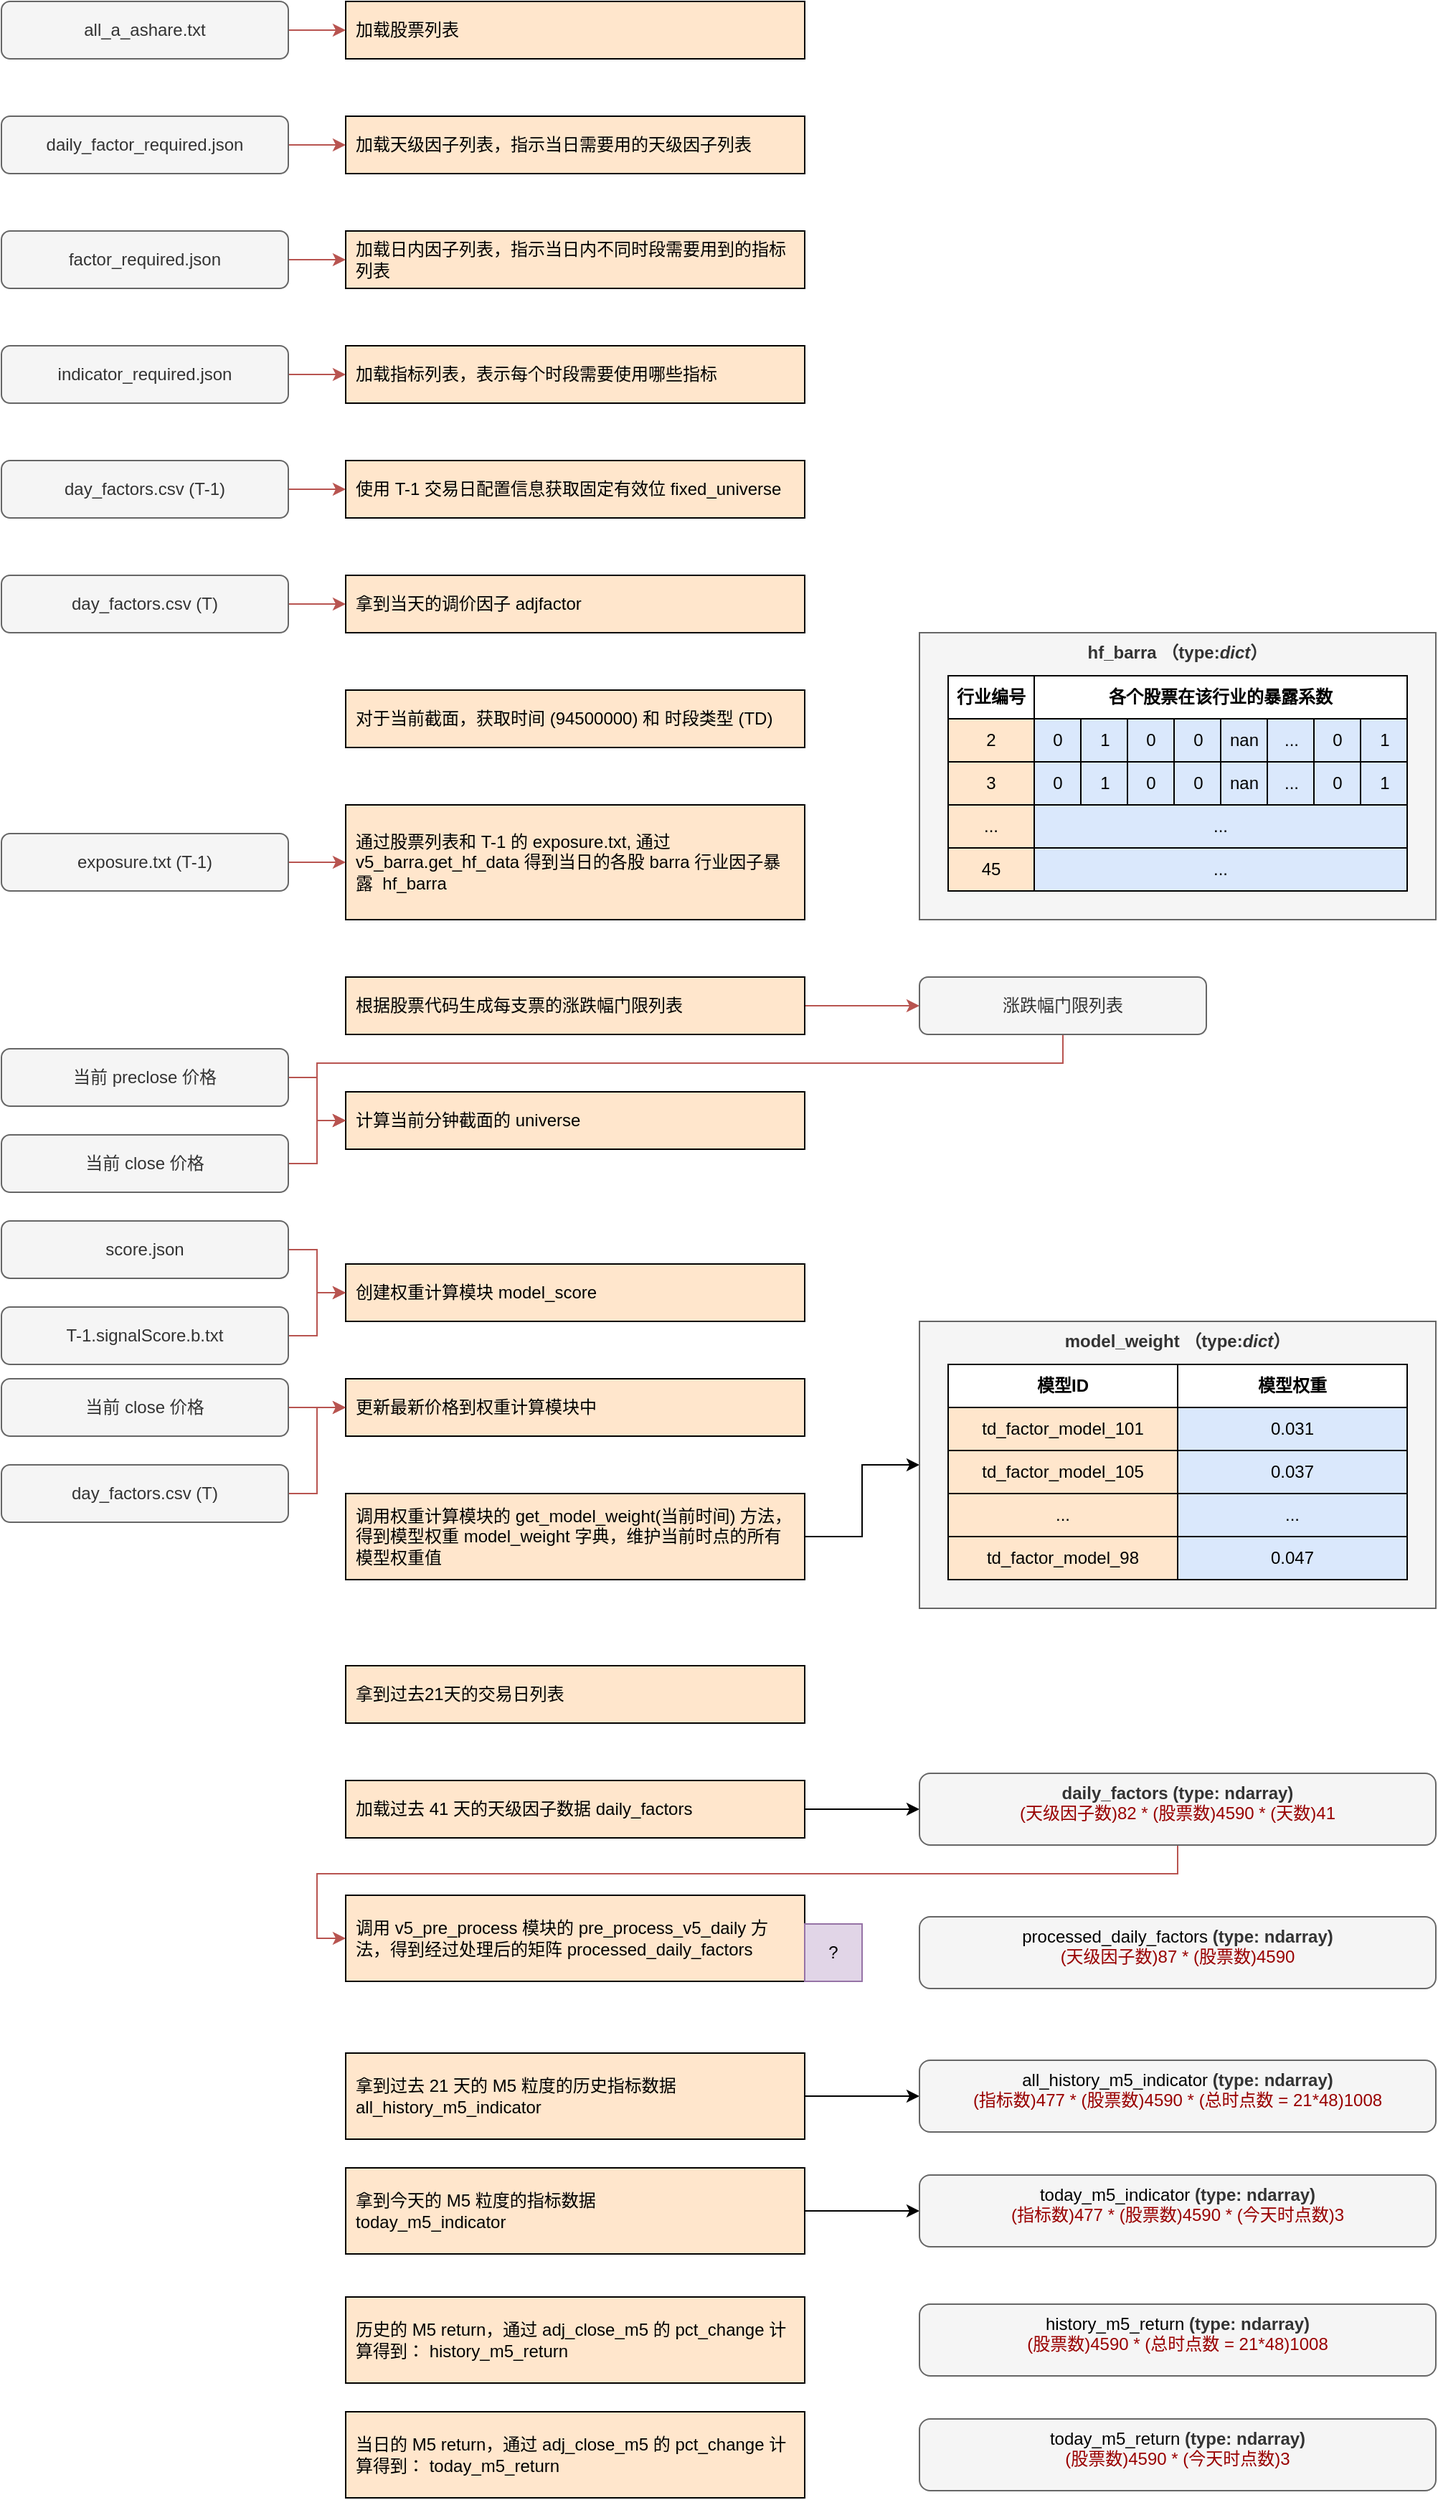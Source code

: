 <mxfile version="27.1.5">
  <diagram name="第 1 页" id="XfOoIQ8wgLelwQRDHksd">
    <mxGraphModel dx="1139" dy="667" grid="1" gridSize="10" guides="1" tooltips="1" connect="1" arrows="1" fold="1" page="1" pageScale="1" pageWidth="827" pageHeight="1169" math="0" shadow="0">
      <root>
        <mxCell id="0" />
        <mxCell id="1" parent="0" />
        <mxCell id="kYoe_I8JH5Og6u9T2peL-4" value="加载股票列表" style="rounded=0;whiteSpace=wrap;html=1;align=left;spacingLeft=5;spacingRight=5;spacingTop=2;spacingBottom=2;fillColor=#ffe6cc;strokeColor=#000000;" vertex="1" parent="1">
          <mxGeometry x="280" y="40" width="320" height="40" as="geometry" />
        </mxCell>
        <mxCell id="kYoe_I8JH5Og6u9T2peL-76" style="edgeStyle=orthogonalEdgeStyle;rounded=0;orthogonalLoop=1;jettySize=auto;html=1;exitX=1;exitY=0.5;exitDx=0;exitDy=0;fillColor=#f8cecc;strokeColor=#b85450;" edge="1" parent="1" source="kYoe_I8JH5Og6u9T2peL-5" target="kYoe_I8JH5Og6u9T2peL-4">
          <mxGeometry relative="1" as="geometry" />
        </mxCell>
        <mxCell id="kYoe_I8JH5Og6u9T2peL-5" value="all_a_ashare.txt" style="rounded=1;whiteSpace=wrap;html=1;fillColor=#f5f5f5;strokeColor=#666666;fontColor=#333333;" vertex="1" parent="1">
          <mxGeometry x="40" y="40" width="200" height="40" as="geometry" />
        </mxCell>
        <mxCell id="kYoe_I8JH5Og6u9T2peL-6" value="加载天级因子列表，指示当日需要用的天级因子列表" style="rounded=0;whiteSpace=wrap;html=1;align=left;spacingLeft=5;spacingRight=5;spacingTop=2;spacingBottom=2;fillColor=#ffe6cc;strokeColor=#000000;" vertex="1" parent="1">
          <mxGeometry x="280" y="120" width="320" height="40" as="geometry" />
        </mxCell>
        <mxCell id="kYoe_I8JH5Og6u9T2peL-75" style="edgeStyle=orthogonalEdgeStyle;rounded=0;orthogonalLoop=1;jettySize=auto;html=1;exitX=1;exitY=0.5;exitDx=0;exitDy=0;fillColor=#f8cecc;strokeColor=#b85450;" edge="1" parent="1" source="kYoe_I8JH5Og6u9T2peL-7" target="kYoe_I8JH5Og6u9T2peL-6">
          <mxGeometry relative="1" as="geometry" />
        </mxCell>
        <mxCell id="kYoe_I8JH5Og6u9T2peL-7" value="daily_factor_required.json" style="rounded=1;whiteSpace=wrap;html=1;fillColor=#f5f5f5;strokeColor=#666666;fontColor=#333333;" vertex="1" parent="1">
          <mxGeometry x="40" y="120" width="200" height="40" as="geometry" />
        </mxCell>
        <mxCell id="kYoe_I8JH5Og6u9T2peL-8" value="加载日内因子列表，指示当日内不同时段需要用到的指标列表" style="rounded=0;whiteSpace=wrap;html=1;align=left;spacingLeft=5;spacingRight=5;spacingTop=2;spacingBottom=2;fillColor=#ffe6cc;strokeColor=#000000;" vertex="1" parent="1">
          <mxGeometry x="280" y="200" width="320" height="40" as="geometry" />
        </mxCell>
        <mxCell id="kYoe_I8JH5Og6u9T2peL-74" style="edgeStyle=orthogonalEdgeStyle;rounded=0;orthogonalLoop=1;jettySize=auto;html=1;exitX=1;exitY=0.5;exitDx=0;exitDy=0;fillColor=#f8cecc;strokeColor=#b85450;" edge="1" parent="1" source="kYoe_I8JH5Og6u9T2peL-9" target="kYoe_I8JH5Og6u9T2peL-8">
          <mxGeometry relative="1" as="geometry" />
        </mxCell>
        <mxCell id="kYoe_I8JH5Og6u9T2peL-9" value="factor_required.json" style="rounded=1;whiteSpace=wrap;html=1;fillColor=#f5f5f5;strokeColor=#666666;fontColor=#333333;" vertex="1" parent="1">
          <mxGeometry x="40" y="200" width="200" height="40" as="geometry" />
        </mxCell>
        <mxCell id="kYoe_I8JH5Og6u9T2peL-10" value="加载指标列表，表示每个时段需要使用哪些指标" style="rounded=0;whiteSpace=wrap;html=1;align=left;spacingLeft=5;spacingRight=5;spacingTop=2;spacingBottom=2;fillColor=#ffe6cc;strokeColor=#000000;" vertex="1" parent="1">
          <mxGeometry x="280" y="280" width="320" height="40" as="geometry" />
        </mxCell>
        <mxCell id="kYoe_I8JH5Og6u9T2peL-73" style="edgeStyle=orthogonalEdgeStyle;rounded=0;orthogonalLoop=1;jettySize=auto;html=1;exitX=1;exitY=0.5;exitDx=0;exitDy=0;fillColor=#f8cecc;strokeColor=#b85450;" edge="1" parent="1" source="kYoe_I8JH5Og6u9T2peL-11" target="kYoe_I8JH5Og6u9T2peL-10">
          <mxGeometry relative="1" as="geometry" />
        </mxCell>
        <mxCell id="kYoe_I8JH5Og6u9T2peL-11" value="indicator_required.json" style="rounded=1;whiteSpace=wrap;html=1;fillColor=#f5f5f5;strokeColor=#666666;fontColor=#333333;" vertex="1" parent="1">
          <mxGeometry x="40" y="280" width="200" height="40" as="geometry" />
        </mxCell>
        <mxCell id="kYoe_I8JH5Og6u9T2peL-13" value="使用 T-1 交易日配置信息获取固定有效位&amp;nbsp;fixed_universe" style="rounded=0;whiteSpace=wrap;html=1;align=left;spacingLeft=5;spacingRight=5;spacingTop=2;spacingBottom=2;fillColor=#ffe6cc;strokeColor=#000000;" vertex="1" parent="1">
          <mxGeometry x="280" y="360" width="320" height="40" as="geometry" />
        </mxCell>
        <mxCell id="kYoe_I8JH5Og6u9T2peL-72" style="edgeStyle=orthogonalEdgeStyle;rounded=0;orthogonalLoop=1;jettySize=auto;html=1;exitX=1;exitY=0.5;exitDx=0;exitDy=0;fillColor=#f8cecc;strokeColor=#b85450;" edge="1" parent="1" source="kYoe_I8JH5Og6u9T2peL-14" target="kYoe_I8JH5Og6u9T2peL-13">
          <mxGeometry relative="1" as="geometry" />
        </mxCell>
        <mxCell id="kYoe_I8JH5Og6u9T2peL-14" value="day_factors.csv (T-1)" style="rounded=1;whiteSpace=wrap;html=1;fillColor=#f5f5f5;strokeColor=#666666;fontColor=#333333;" vertex="1" parent="1">
          <mxGeometry x="40" y="360" width="200" height="40" as="geometry" />
        </mxCell>
        <mxCell id="kYoe_I8JH5Og6u9T2peL-15" value="拿到当天的调价因子&amp;nbsp;adjfactor" style="rounded=0;whiteSpace=wrap;html=1;align=left;spacingLeft=5;spacingRight=5;spacingTop=2;spacingBottom=2;fillColor=#ffe6cc;strokeColor=#000000;" vertex="1" parent="1">
          <mxGeometry x="280" y="440" width="320" height="40" as="geometry" />
        </mxCell>
        <mxCell id="kYoe_I8JH5Og6u9T2peL-71" style="edgeStyle=orthogonalEdgeStyle;rounded=0;orthogonalLoop=1;jettySize=auto;html=1;exitX=1;exitY=0.5;exitDx=0;exitDy=0;fillColor=#f8cecc;strokeColor=#b85450;" edge="1" parent="1" source="kYoe_I8JH5Og6u9T2peL-16" target="kYoe_I8JH5Og6u9T2peL-15">
          <mxGeometry relative="1" as="geometry" />
        </mxCell>
        <mxCell id="kYoe_I8JH5Og6u9T2peL-16" value="day_factors.csv (T)" style="rounded=1;whiteSpace=wrap;html=1;fillColor=#f5f5f5;strokeColor=#666666;fontColor=#333333;" vertex="1" parent="1">
          <mxGeometry x="40" y="440" width="200" height="40" as="geometry" />
        </mxCell>
        <mxCell id="kYoe_I8JH5Og6u9T2peL-17" value="对于当前截面，获取时间 (94500000)&amp;nbsp;和&amp;nbsp;时段类型 (TD)" style="rounded=0;whiteSpace=wrap;html=1;align=left;spacingLeft=5;spacingRight=5;spacingTop=2;spacingBottom=2;fillColor=#ffe6cc;strokeColor=#000000;" vertex="1" parent="1">
          <mxGeometry x="280" y="520" width="320" height="40" as="geometry" />
        </mxCell>
        <mxCell id="kYoe_I8JH5Og6u9T2peL-18" value="通过股票列表和 T-1&amp;nbsp;的 exposure.txt,&amp;nbsp;通过 v5_barra.get_hf_data 得到当日的各股 barra&amp;nbsp;行业因子暴露&amp;nbsp; hf_barra" style="rounded=0;whiteSpace=wrap;html=1;align=left;spacingLeft=5;spacingRight=5;spacingTop=2;spacingBottom=2;fillColor=#ffe6cc;strokeColor=#000000;" vertex="1" parent="1">
          <mxGeometry x="280" y="600" width="320" height="80" as="geometry" />
        </mxCell>
        <mxCell id="kYoe_I8JH5Og6u9T2peL-70" style="edgeStyle=orthogonalEdgeStyle;rounded=0;orthogonalLoop=1;jettySize=auto;html=1;exitX=1;exitY=0.5;exitDx=0;exitDy=0;fillColor=#f8cecc;strokeColor=#b85450;" edge="1" parent="1" source="kYoe_I8JH5Og6u9T2peL-19" target="kYoe_I8JH5Og6u9T2peL-18">
          <mxGeometry relative="1" as="geometry" />
        </mxCell>
        <mxCell id="kYoe_I8JH5Og6u9T2peL-19" value="exposure.txt (T-1)" style="rounded=1;whiteSpace=wrap;html=1;fillColor=#f5f5f5;strokeColor=#666666;fontColor=#333333;" vertex="1" parent="1">
          <mxGeometry x="40" y="620" width="200" height="40" as="geometry" />
        </mxCell>
        <mxCell id="kYoe_I8JH5Og6u9T2peL-57" value="" style="group;rounded=0;" vertex="1" connectable="0" parent="1">
          <mxGeometry x="680" y="480" width="360" height="200" as="geometry" />
        </mxCell>
        <mxCell id="kYoe_I8JH5Og6u9T2peL-20" value="&lt;b&gt;hf_barra （type:&lt;i&gt;dict&lt;/i&gt;）&lt;/b&gt;" style="rounded=0;whiteSpace=wrap;html=1;verticalAlign=top;fillColor=#f5f5f5;fontColor=#333333;strokeColor=#666666;" vertex="1" parent="kYoe_I8JH5Og6u9T2peL-57">
          <mxGeometry width="360" height="200" as="geometry" />
        </mxCell>
        <mxCell id="kYoe_I8JH5Og6u9T2peL-23" value="行业编号" style="rounded=0;whiteSpace=wrap;html=1;fontStyle=1" vertex="1" parent="kYoe_I8JH5Og6u9T2peL-57">
          <mxGeometry x="20" y="30" width="60" height="30" as="geometry" />
        </mxCell>
        <mxCell id="kYoe_I8JH5Og6u9T2peL-24" value="2" style="rounded=0;whiteSpace=wrap;html=1;fillColor=#ffe6cc;strokeColor=#000000;" vertex="1" parent="kYoe_I8JH5Og6u9T2peL-57">
          <mxGeometry x="20" y="60" width="60" height="30" as="geometry" />
        </mxCell>
        <mxCell id="kYoe_I8JH5Og6u9T2peL-25" value="3" style="rounded=0;whiteSpace=wrap;html=1;fillColor=#ffe6cc;strokeColor=#000000;" vertex="1" parent="kYoe_I8JH5Og6u9T2peL-57">
          <mxGeometry x="20" y="90" width="60" height="30" as="geometry" />
        </mxCell>
        <mxCell id="kYoe_I8JH5Og6u9T2peL-27" value="..." style="rounded=0;whiteSpace=wrap;html=1;fillColor=#ffe6cc;strokeColor=#000000;" vertex="1" parent="kYoe_I8JH5Og6u9T2peL-57">
          <mxGeometry x="20" y="120" width="60" height="30" as="geometry" />
        </mxCell>
        <mxCell id="kYoe_I8JH5Og6u9T2peL-28" value="45" style="rounded=0;whiteSpace=wrap;html=1;fillColor=#ffe6cc;strokeColor=#000000;" vertex="1" parent="kYoe_I8JH5Og6u9T2peL-57">
          <mxGeometry x="20" y="150" width="60" height="30" as="geometry" />
        </mxCell>
        <mxCell id="kYoe_I8JH5Og6u9T2peL-29" value="0" style="rounded=0;whiteSpace=wrap;html=1;container=0;fillColor=#dae8fc;strokeColor=#000000;" vertex="1" parent="kYoe_I8JH5Og6u9T2peL-57">
          <mxGeometry x="80" y="60" width="32.5" height="30" as="geometry" />
        </mxCell>
        <mxCell id="kYoe_I8JH5Og6u9T2peL-30" value="1" style="rounded=0;whiteSpace=wrap;html=1;container=0;fillColor=#dae8fc;strokeColor=#000000;" vertex="1" parent="kYoe_I8JH5Og6u9T2peL-57">
          <mxGeometry x="112.5" y="60" width="32.5" height="30" as="geometry" />
        </mxCell>
        <mxCell id="kYoe_I8JH5Og6u9T2peL-31" value="0" style="rounded=0;whiteSpace=wrap;html=1;container=0;fillColor=#dae8fc;strokeColor=#000000;" vertex="1" parent="kYoe_I8JH5Og6u9T2peL-57">
          <mxGeometry x="145" y="60" width="32.5" height="30" as="geometry" />
        </mxCell>
        <mxCell id="kYoe_I8JH5Og6u9T2peL-32" value="0" style="rounded=0;whiteSpace=wrap;html=1;container=0;fillColor=#dae8fc;strokeColor=#000000;" vertex="1" parent="kYoe_I8JH5Og6u9T2peL-57">
          <mxGeometry x="177.5" y="60" width="32.5" height="30" as="geometry" />
        </mxCell>
        <mxCell id="kYoe_I8JH5Og6u9T2peL-33" value="nan" style="rounded=0;whiteSpace=wrap;html=1;container=0;fillColor=#dae8fc;strokeColor=#000000;" vertex="1" parent="kYoe_I8JH5Og6u9T2peL-57">
          <mxGeometry x="210" y="60" width="32.5" height="30" as="geometry" />
        </mxCell>
        <mxCell id="kYoe_I8JH5Og6u9T2peL-34" value="..." style="rounded=0;whiteSpace=wrap;html=1;container=0;fillColor=#dae8fc;strokeColor=#000000;" vertex="1" parent="kYoe_I8JH5Og6u9T2peL-57">
          <mxGeometry x="242.5" y="60" width="32.5" height="30" as="geometry" />
        </mxCell>
        <mxCell id="kYoe_I8JH5Og6u9T2peL-35" value="0" style="rounded=0;whiteSpace=wrap;html=1;container=0;fillColor=#dae8fc;strokeColor=#000000;" vertex="1" parent="kYoe_I8JH5Og6u9T2peL-57">
          <mxGeometry x="275" y="60" width="32.5" height="30" as="geometry" />
        </mxCell>
        <mxCell id="kYoe_I8JH5Og6u9T2peL-36" value="1" style="rounded=0;whiteSpace=wrap;html=1;container=0;fillColor=#dae8fc;strokeColor=#000000;" vertex="1" parent="kYoe_I8JH5Og6u9T2peL-57">
          <mxGeometry x="307.5" y="60" width="32.5" height="30" as="geometry" />
        </mxCell>
        <mxCell id="kYoe_I8JH5Og6u9T2peL-37" value="各个股票在该行业的暴露系数" style="rounded=0;whiteSpace=wrap;html=1;container=0;fontStyle=1" vertex="1" parent="kYoe_I8JH5Og6u9T2peL-57">
          <mxGeometry x="80" y="30" width="260" height="30" as="geometry" />
        </mxCell>
        <mxCell id="kYoe_I8JH5Og6u9T2peL-38" value="0" style="rounded=0;whiteSpace=wrap;html=1;container=0;fillColor=#dae8fc;strokeColor=#000000;" vertex="1" parent="kYoe_I8JH5Og6u9T2peL-57">
          <mxGeometry x="80" y="90" width="32.5" height="30" as="geometry" />
        </mxCell>
        <mxCell id="kYoe_I8JH5Og6u9T2peL-39" value="1" style="rounded=0;whiteSpace=wrap;html=1;container=0;fillColor=#dae8fc;strokeColor=#000000;" vertex="1" parent="kYoe_I8JH5Og6u9T2peL-57">
          <mxGeometry x="112.5" y="90" width="32.5" height="30" as="geometry" />
        </mxCell>
        <mxCell id="kYoe_I8JH5Og6u9T2peL-40" value="0" style="rounded=0;whiteSpace=wrap;html=1;container=0;fillColor=#dae8fc;strokeColor=#000000;" vertex="1" parent="kYoe_I8JH5Og6u9T2peL-57">
          <mxGeometry x="145" y="90" width="32.5" height="30" as="geometry" />
        </mxCell>
        <mxCell id="kYoe_I8JH5Og6u9T2peL-41" value="0" style="rounded=0;whiteSpace=wrap;html=1;container=0;fillColor=#dae8fc;strokeColor=#000000;" vertex="1" parent="kYoe_I8JH5Og6u9T2peL-57">
          <mxGeometry x="177.5" y="90" width="32.5" height="30" as="geometry" />
        </mxCell>
        <mxCell id="kYoe_I8JH5Og6u9T2peL-42" value="nan" style="rounded=0;whiteSpace=wrap;html=1;container=0;fillColor=#dae8fc;strokeColor=#000000;" vertex="1" parent="kYoe_I8JH5Og6u9T2peL-57">
          <mxGeometry x="210" y="90" width="32.5" height="30" as="geometry" />
        </mxCell>
        <mxCell id="kYoe_I8JH5Og6u9T2peL-43" value="..." style="rounded=0;whiteSpace=wrap;html=1;container=0;fillColor=#dae8fc;strokeColor=#000000;" vertex="1" parent="kYoe_I8JH5Og6u9T2peL-57">
          <mxGeometry x="242.5" y="90" width="32.5" height="30" as="geometry" />
        </mxCell>
        <mxCell id="kYoe_I8JH5Og6u9T2peL-44" value="0" style="rounded=0;whiteSpace=wrap;html=1;container=0;fillColor=#dae8fc;strokeColor=#000000;" vertex="1" parent="kYoe_I8JH5Og6u9T2peL-57">
          <mxGeometry x="275" y="90" width="32.5" height="30" as="geometry" />
        </mxCell>
        <mxCell id="kYoe_I8JH5Og6u9T2peL-45" value="1" style="rounded=0;whiteSpace=wrap;html=1;container=0;fillColor=#dae8fc;strokeColor=#000000;" vertex="1" parent="kYoe_I8JH5Og6u9T2peL-57">
          <mxGeometry x="307.5" y="90" width="32.5" height="30" as="geometry" />
        </mxCell>
        <mxCell id="kYoe_I8JH5Og6u9T2peL-54" value="..." style="rounded=0;whiteSpace=wrap;html=1;container=0;fillColor=#dae8fc;strokeColor=#000000;" vertex="1" parent="kYoe_I8JH5Og6u9T2peL-57">
          <mxGeometry x="80" y="120" width="260" height="30" as="geometry" />
        </mxCell>
        <mxCell id="kYoe_I8JH5Og6u9T2peL-55" value="..." style="rounded=0;whiteSpace=wrap;html=1;container=0;fillColor=#dae8fc;strokeColor=#000000;" vertex="1" parent="kYoe_I8JH5Og6u9T2peL-57">
          <mxGeometry x="80" y="150" width="260" height="30" as="geometry" />
        </mxCell>
        <mxCell id="kYoe_I8JH5Og6u9T2peL-60" value="计算当前分钟截面的&amp;nbsp;universe" style="rounded=0;whiteSpace=wrap;html=1;align=left;spacingLeft=5;spacingRight=5;spacingTop=2;spacingBottom=2;fillColor=#ffe6cc;strokeColor=#000000;" vertex="1" parent="1">
          <mxGeometry x="280" y="800" width="320" height="40" as="geometry" />
        </mxCell>
        <mxCell id="kYoe_I8JH5Og6u9T2peL-69" style="edgeStyle=orthogonalEdgeStyle;rounded=0;orthogonalLoop=1;jettySize=auto;html=1;exitX=1;exitY=0.5;exitDx=0;exitDy=0;fillColor=#f8cecc;strokeColor=#b85450;" edge="1" parent="1" source="kYoe_I8JH5Og6u9T2peL-61" target="kYoe_I8JH5Og6u9T2peL-60">
          <mxGeometry relative="1" as="geometry" />
        </mxCell>
        <mxCell id="kYoe_I8JH5Og6u9T2peL-61" value="当前 close&amp;nbsp;价格" style="rounded=1;whiteSpace=wrap;html=1;fillColor=#f5f5f5;fontColor=#333333;strokeColor=#666666;" vertex="1" parent="1">
          <mxGeometry x="40" y="830" width="200" height="40" as="geometry" />
        </mxCell>
        <mxCell id="kYoe_I8JH5Og6u9T2peL-68" style="edgeStyle=orthogonalEdgeStyle;rounded=0;orthogonalLoop=1;jettySize=auto;html=1;exitX=1;exitY=0.5;exitDx=0;exitDy=0;fillColor=#f8cecc;strokeColor=#b85450;" edge="1" parent="1" source="kYoe_I8JH5Og6u9T2peL-62" target="kYoe_I8JH5Og6u9T2peL-60">
          <mxGeometry relative="1" as="geometry" />
        </mxCell>
        <mxCell id="kYoe_I8JH5Og6u9T2peL-62" value="当前 preclose&amp;nbsp;价格" style="rounded=1;whiteSpace=wrap;html=1;fillColor=#f5f5f5;fontColor=#333333;strokeColor=#666666;" vertex="1" parent="1">
          <mxGeometry x="40" y="770" width="200" height="40" as="geometry" />
        </mxCell>
        <mxCell id="kYoe_I8JH5Og6u9T2peL-66" style="edgeStyle=orthogonalEdgeStyle;rounded=0;orthogonalLoop=1;jettySize=auto;html=1;exitX=1;exitY=0.5;exitDx=0;exitDy=0;fillColor=#f8cecc;strokeColor=#b85450;" edge="1" parent="1" source="kYoe_I8JH5Og6u9T2peL-63" target="kYoe_I8JH5Og6u9T2peL-65">
          <mxGeometry relative="1" as="geometry" />
        </mxCell>
        <mxCell id="kYoe_I8JH5Og6u9T2peL-63" value="根据股票代码生成每支票的涨跌幅门限列表" style="rounded=0;whiteSpace=wrap;html=1;align=left;spacingLeft=5;spacingRight=5;spacingTop=2;spacingBottom=2;fillColor=#ffe6cc;strokeColor=#000000;" vertex="1" parent="1">
          <mxGeometry x="280" y="720" width="320" height="40" as="geometry" />
        </mxCell>
        <mxCell id="kYoe_I8JH5Og6u9T2peL-67" style="edgeStyle=orthogonalEdgeStyle;rounded=0;orthogonalLoop=1;jettySize=auto;html=1;exitX=0.5;exitY=1;exitDx=0;exitDy=0;entryX=0;entryY=0.5;entryDx=0;entryDy=0;fillColor=#f8cecc;strokeColor=#b85450;" edge="1" parent="1" source="kYoe_I8JH5Og6u9T2peL-65" target="kYoe_I8JH5Og6u9T2peL-60">
          <mxGeometry relative="1" as="geometry" />
        </mxCell>
        <mxCell id="kYoe_I8JH5Og6u9T2peL-65" value="涨跌幅门限列表" style="rounded=1;whiteSpace=wrap;html=1;fillColor=#f5f5f5;strokeColor=#666666;fontColor=#333333;" vertex="1" parent="1">
          <mxGeometry x="680" y="720" width="200" height="40" as="geometry" />
        </mxCell>
        <mxCell id="kYoe_I8JH5Og6u9T2peL-77" value="创建权重计算模块&amp;nbsp;model_score&amp;nbsp;" style="rounded=0;whiteSpace=wrap;html=1;align=left;spacingLeft=5;spacingRight=5;spacingTop=2;spacingBottom=2;fillColor=#ffe6cc;strokeColor=#000000;" vertex="1" parent="1">
          <mxGeometry x="280" y="920" width="320" height="40" as="geometry" />
        </mxCell>
        <mxCell id="kYoe_I8JH5Og6u9T2peL-80" style="edgeStyle=orthogonalEdgeStyle;rounded=0;orthogonalLoop=1;jettySize=auto;html=1;exitX=1;exitY=0.5;exitDx=0;exitDy=0;fillColor=#f8cecc;strokeColor=#b85450;" edge="1" parent="1" source="kYoe_I8JH5Og6u9T2peL-78" target="kYoe_I8JH5Og6u9T2peL-77">
          <mxGeometry relative="1" as="geometry" />
        </mxCell>
        <mxCell id="kYoe_I8JH5Og6u9T2peL-78" value="score.json" style="rounded=1;whiteSpace=wrap;html=1;fillColor=#f5f5f5;fontColor=#333333;strokeColor=#666666;" vertex="1" parent="1">
          <mxGeometry x="40" y="890" width="200" height="40" as="geometry" />
        </mxCell>
        <mxCell id="kYoe_I8JH5Og6u9T2peL-81" style="edgeStyle=orthogonalEdgeStyle;rounded=0;orthogonalLoop=1;jettySize=auto;html=1;exitX=1;exitY=0.5;exitDx=0;exitDy=0;entryX=0;entryY=0.5;entryDx=0;entryDy=0;fillColor=#f8cecc;strokeColor=#b85450;" edge="1" parent="1" source="kYoe_I8JH5Og6u9T2peL-79" target="kYoe_I8JH5Og6u9T2peL-77">
          <mxGeometry relative="1" as="geometry">
            <mxPoint x="270" y="960" as="targetPoint" />
          </mxGeometry>
        </mxCell>
        <mxCell id="kYoe_I8JH5Og6u9T2peL-79" value="T-1.signalScore.b.txt" style="rounded=1;whiteSpace=wrap;html=1;fillColor=#f5f5f5;fontColor=#333333;strokeColor=#666666;" vertex="1" parent="1">
          <mxGeometry x="40" y="950" width="200" height="40" as="geometry" />
        </mxCell>
        <mxCell id="kYoe_I8JH5Og6u9T2peL-82" value="更新最新价格到权重计算模块中" style="rounded=0;whiteSpace=wrap;html=1;align=left;spacingLeft=5;spacingRight=5;spacingTop=2;spacingBottom=2;fillColor=#ffe6cc;strokeColor=#000000;" vertex="1" parent="1">
          <mxGeometry x="280" y="1000" width="320" height="40" as="geometry" />
        </mxCell>
        <mxCell id="kYoe_I8JH5Og6u9T2peL-84" style="edgeStyle=orthogonalEdgeStyle;rounded=0;orthogonalLoop=1;jettySize=auto;html=1;exitX=1;exitY=0.5;exitDx=0;exitDy=0;fillColor=#f8cecc;strokeColor=#b85450;" edge="1" parent="1" source="kYoe_I8JH5Og6u9T2peL-83" target="kYoe_I8JH5Og6u9T2peL-82">
          <mxGeometry relative="1" as="geometry" />
        </mxCell>
        <mxCell id="kYoe_I8JH5Og6u9T2peL-83" value="当前 close&amp;nbsp;价格" style="rounded=1;whiteSpace=wrap;html=1;fillColor=#f5f5f5;fontColor=#333333;strokeColor=#666666;" vertex="1" parent="1">
          <mxGeometry x="40" y="1000" width="200" height="40" as="geometry" />
        </mxCell>
        <mxCell id="kYoe_I8JH5Og6u9T2peL-86" style="edgeStyle=orthogonalEdgeStyle;rounded=0;orthogonalLoop=1;jettySize=auto;html=1;exitX=1;exitY=0.5;exitDx=0;exitDy=0;entryX=0;entryY=0.5;entryDx=0;entryDy=0;fillColor=#f8cecc;strokeColor=#b85450;" edge="1" parent="1" source="kYoe_I8JH5Og6u9T2peL-85" target="kYoe_I8JH5Og6u9T2peL-82">
          <mxGeometry relative="1" as="geometry" />
        </mxCell>
        <mxCell id="kYoe_I8JH5Og6u9T2peL-85" value="day_factors.csv (T)" style="rounded=1;whiteSpace=wrap;html=1;fillColor=#f5f5f5;strokeColor=#666666;fontColor=#333333;" vertex="1" parent="1">
          <mxGeometry x="40" y="1060" width="200" height="40" as="geometry" />
        </mxCell>
        <mxCell id="kYoe_I8JH5Og6u9T2peL-121" style="edgeStyle=orthogonalEdgeStyle;rounded=0;orthogonalLoop=1;jettySize=auto;html=1;exitX=1;exitY=0.5;exitDx=0;exitDy=0;" edge="1" parent="1" source="kYoe_I8JH5Og6u9T2peL-87" target="kYoe_I8JH5Og6u9T2peL-89">
          <mxGeometry relative="1" as="geometry" />
        </mxCell>
        <mxCell id="kYoe_I8JH5Og6u9T2peL-87" value="调用权重计算模块的&amp;nbsp;get_model_weight(当前时间) 方法，得到模型权重&amp;nbsp;model_weight&amp;nbsp;字典，维护当前时点的所有模型权重值" style="rounded=0;whiteSpace=wrap;html=1;align=left;spacingLeft=5;spacingRight=5;spacingTop=2;spacingBottom=2;fillColor=#ffe6cc;strokeColor=#000000;" vertex="1" parent="1">
          <mxGeometry x="280" y="1080" width="320" height="60" as="geometry" />
        </mxCell>
        <mxCell id="kYoe_I8JH5Og6u9T2peL-88" value="" style="group" vertex="1" connectable="0" parent="1">
          <mxGeometry x="680" y="960" width="360" height="200" as="geometry" />
        </mxCell>
        <mxCell id="kYoe_I8JH5Og6u9T2peL-89" value="&lt;b&gt;model_weight （type:&lt;i&gt;dict&lt;/i&gt;）&lt;/b&gt;" style="rounded=0;whiteSpace=wrap;html=1;verticalAlign=top;fillColor=#f5f5f5;fontColor=#333333;strokeColor=#666666;" vertex="1" parent="kYoe_I8JH5Og6u9T2peL-88">
          <mxGeometry width="360" height="200" as="geometry" />
        </mxCell>
        <mxCell id="kYoe_I8JH5Og6u9T2peL-90" value="模型ID" style="rounded=0;whiteSpace=wrap;html=1;fontStyle=1" vertex="1" parent="kYoe_I8JH5Og6u9T2peL-88">
          <mxGeometry x="20" y="30" width="160" height="30" as="geometry" />
        </mxCell>
        <mxCell id="kYoe_I8JH5Og6u9T2peL-91" value="td_factor_model_101" style="rounded=0;whiteSpace=wrap;html=1;fillColor=#ffe6cc;strokeColor=#000000;" vertex="1" parent="kYoe_I8JH5Og6u9T2peL-88">
          <mxGeometry x="20" y="60" width="160" height="30" as="geometry" />
        </mxCell>
        <mxCell id="kYoe_I8JH5Og6u9T2peL-92" value="td_factor_model_105" style="rounded=0;whiteSpace=wrap;html=1;fillColor=#ffe6cc;strokeColor=#000000;" vertex="1" parent="kYoe_I8JH5Og6u9T2peL-88">
          <mxGeometry x="20" y="90" width="160" height="30" as="geometry" />
        </mxCell>
        <mxCell id="kYoe_I8JH5Og6u9T2peL-93" value="..." style="rounded=0;whiteSpace=wrap;html=1;fillColor=#ffe6cc;strokeColor=#000000;" vertex="1" parent="kYoe_I8JH5Og6u9T2peL-88">
          <mxGeometry x="20" y="120" width="160" height="30" as="geometry" />
        </mxCell>
        <mxCell id="kYoe_I8JH5Og6u9T2peL-94" value="td_factor_model_98" style="rounded=0;whiteSpace=wrap;html=1;fillColor=#ffe6cc;strokeColor=#000000;" vertex="1" parent="kYoe_I8JH5Og6u9T2peL-88">
          <mxGeometry x="20" y="150" width="160" height="30" as="geometry" />
        </mxCell>
        <mxCell id="kYoe_I8JH5Og6u9T2peL-103" value="模型权重" style="rounded=0;whiteSpace=wrap;html=1;container=0;fontStyle=1" vertex="1" parent="kYoe_I8JH5Og6u9T2peL-88">
          <mxGeometry x="180" y="30" width="160" height="30" as="geometry" />
        </mxCell>
        <mxCell id="kYoe_I8JH5Og6u9T2peL-112" value="..." style="rounded=0;whiteSpace=wrap;html=1;container=0;fillColor=#dae8fc;strokeColor=#000000;" vertex="1" parent="kYoe_I8JH5Og6u9T2peL-88">
          <mxGeometry x="180" y="120" width="160" height="30" as="geometry" />
        </mxCell>
        <mxCell id="kYoe_I8JH5Og6u9T2peL-113" value="0.047" style="rounded=0;whiteSpace=wrap;html=1;container=0;fillColor=#dae8fc;strokeColor=#000000;" vertex="1" parent="kYoe_I8JH5Og6u9T2peL-88">
          <mxGeometry x="180" y="150" width="160" height="30" as="geometry" />
        </mxCell>
        <mxCell id="kYoe_I8JH5Og6u9T2peL-114" value="0.037" style="rounded=0;whiteSpace=wrap;html=1;container=0;fillColor=#dae8fc;strokeColor=#000000;" vertex="1" parent="kYoe_I8JH5Og6u9T2peL-88">
          <mxGeometry x="180" y="90" width="160" height="30" as="geometry" />
        </mxCell>
        <mxCell id="kYoe_I8JH5Og6u9T2peL-115" value="0.031" style="rounded=0;whiteSpace=wrap;html=1;container=0;fillColor=#dae8fc;strokeColor=#000000;" vertex="1" parent="kYoe_I8JH5Og6u9T2peL-88">
          <mxGeometry x="180" y="60" width="160" height="30" as="geometry" />
        </mxCell>
        <mxCell id="kYoe_I8JH5Og6u9T2peL-116" value="拿到过去21天的交易日列表" style="rounded=0;whiteSpace=wrap;html=1;align=left;spacingLeft=5;spacingRight=5;spacingTop=2;spacingBottom=2;fillColor=#ffe6cc;strokeColor=#000000;" vertex="1" parent="1">
          <mxGeometry x="280" y="1200" width="320" height="40" as="geometry" />
        </mxCell>
        <mxCell id="kYoe_I8JH5Og6u9T2peL-120" style="edgeStyle=orthogonalEdgeStyle;rounded=0;orthogonalLoop=1;jettySize=auto;html=1;exitX=1;exitY=0.5;exitDx=0;exitDy=0;" edge="1" parent="1" source="kYoe_I8JH5Og6u9T2peL-117" target="kYoe_I8JH5Og6u9T2peL-119">
          <mxGeometry relative="1" as="geometry" />
        </mxCell>
        <mxCell id="kYoe_I8JH5Og6u9T2peL-117" value="加载过去 41&amp;nbsp;天的天级因子数据&amp;nbsp;daily_factors" style="rounded=0;whiteSpace=wrap;html=1;align=left;spacingLeft=5;spacingRight=5;spacingTop=2;spacingBottom=2;fillColor=#ffe6cc;strokeColor=#000000;" vertex="1" parent="1">
          <mxGeometry x="280" y="1280" width="320" height="40" as="geometry" />
        </mxCell>
        <mxCell id="kYoe_I8JH5Og6u9T2peL-118" value="调用&amp;nbsp;v5_pre_process&amp;nbsp;模块的 pre_process_v5_daily&amp;nbsp;方法，得到经过处理后的矩阵&amp;nbsp;processed_daily_factors" style="rounded=0;whiteSpace=wrap;html=1;align=left;spacingLeft=5;spacingRight=5;spacingTop=2;spacingBottom=2;fillColor=#ffe6cc;strokeColor=#000000;" vertex="1" parent="1">
          <mxGeometry x="280" y="1360" width="320" height="60" as="geometry" />
        </mxCell>
        <mxCell id="kYoe_I8JH5Og6u9T2peL-124" style="edgeStyle=orthogonalEdgeStyle;rounded=0;orthogonalLoop=1;jettySize=auto;html=1;exitX=0.5;exitY=1;exitDx=0;exitDy=0;entryX=0;entryY=0.5;entryDx=0;entryDy=0;fillColor=#f8cecc;strokeColor=#b85450;" edge="1" parent="1" source="kYoe_I8JH5Og6u9T2peL-119" target="kYoe_I8JH5Og6u9T2peL-118">
          <mxGeometry relative="1" as="geometry">
            <Array as="points">
              <mxPoint x="860" y="1345" />
              <mxPoint x="260" y="1345" />
              <mxPoint x="260" y="1390" />
            </Array>
          </mxGeometry>
        </mxCell>
        <mxCell id="kYoe_I8JH5Og6u9T2peL-119" value="&lt;span style=&quot;text-align: left;&quot;&gt;&lt;b&gt;daily_factors (type: ndarray)&lt;/b&gt;&lt;/span&gt;&lt;div&gt;&lt;div&gt;&lt;span style=&quot;text-align: left;&quot;&gt;&lt;font style=&quot;color: rgb(153, 0, 0);&quot;&gt;(天级因子数)82 * (股票数)4590 * (天数)41&lt;/font&gt;&lt;/span&gt;&lt;/div&gt;&lt;/div&gt;" style="rounded=1;whiteSpace=wrap;html=1;verticalAlign=top;fillColor=#f5f5f5;fontColor=#333333;strokeColor=#666666;" vertex="1" parent="1">
          <mxGeometry x="680" y="1275" width="360" height="50" as="geometry" />
        </mxCell>
        <mxCell id="kYoe_I8JH5Og6u9T2peL-122" value="?" style="rounded=0;whiteSpace=wrap;html=1;fillColor=#e1d5e7;strokeColor=#9673a6;" vertex="1" parent="1">
          <mxGeometry x="600" y="1380" width="40" height="40" as="geometry" />
        </mxCell>
        <mxCell id="kYoe_I8JH5Og6u9T2peL-123" value="&lt;span style=&quot;color: rgb(0, 0, 0); text-align: left;&quot;&gt;processed_daily_factors&amp;nbsp;&lt;/span&gt;&lt;span style=&quot;text-align: left;&quot;&gt;&lt;b&gt;(type: ndarray)&lt;/b&gt;&lt;/span&gt;&lt;div&gt;&lt;span style=&quot;text-align: left;&quot;&gt;&lt;font style=&quot;color: rgb(153, 0, 0);&quot;&gt;(天级因子数)87 * (股票数)4590&lt;/font&gt;&lt;/span&gt;&lt;/div&gt;" style="rounded=1;whiteSpace=wrap;html=1;verticalAlign=top;fillColor=#f5f5f5;fontColor=#333333;strokeColor=#666666;" vertex="1" parent="1">
          <mxGeometry x="680" y="1375" width="360" height="50" as="geometry" />
        </mxCell>
        <mxCell id="kYoe_I8JH5Og6u9T2peL-127" style="edgeStyle=orthogonalEdgeStyle;rounded=0;orthogonalLoop=1;jettySize=auto;html=1;exitX=1;exitY=0.5;exitDx=0;exitDy=0;" edge="1" parent="1" source="kYoe_I8JH5Og6u9T2peL-125" target="kYoe_I8JH5Og6u9T2peL-126">
          <mxGeometry relative="1" as="geometry" />
        </mxCell>
        <mxCell id="kYoe_I8JH5Og6u9T2peL-125" value="拿到过去 21 天的 M5&amp;nbsp;粒度的历史指标数据&lt;div&gt;all_history_m5_indicator&amp;nbsp;&lt;/div&gt;" style="rounded=0;whiteSpace=wrap;html=1;align=left;spacingLeft=5;spacingRight=5;spacingTop=2;spacingBottom=2;fillColor=#ffe6cc;strokeColor=#000000;" vertex="1" parent="1">
          <mxGeometry x="280" y="1470" width="320" height="60" as="geometry" />
        </mxCell>
        <mxCell id="kYoe_I8JH5Og6u9T2peL-126" value="&lt;span style=&quot;color: rgb(0, 0, 0); text-align: left;&quot;&gt;all_history_m5_indicator&amp;nbsp;&lt;/span&gt;&lt;span style=&quot;text-align: left;&quot;&gt;&lt;b&gt;(type: ndarray)&lt;/b&gt;&lt;/span&gt;&lt;div&gt;&lt;span style=&quot;text-align: left;&quot;&gt;&lt;font style=&quot;color: rgb(153, 0, 0);&quot;&gt;(指标数)477 * (股票数)4590 * (总时点数 = 21*48)1008&lt;/font&gt;&lt;/span&gt;&lt;/div&gt;" style="rounded=1;whiteSpace=wrap;html=1;verticalAlign=top;fillColor=#f5f5f5;fontColor=#333333;strokeColor=#666666;" vertex="1" parent="1">
          <mxGeometry x="680" y="1475" width="360" height="50" as="geometry" />
        </mxCell>
        <mxCell id="kYoe_I8JH5Og6u9T2peL-130" style="edgeStyle=orthogonalEdgeStyle;rounded=0;orthogonalLoop=1;jettySize=auto;html=1;exitX=1;exitY=0.5;exitDx=0;exitDy=0;" edge="1" parent="1" source="kYoe_I8JH5Og6u9T2peL-128" target="kYoe_I8JH5Og6u9T2peL-129">
          <mxGeometry relative="1" as="geometry" />
        </mxCell>
        <mxCell id="kYoe_I8JH5Og6u9T2peL-128" value="拿到今天的 M5&amp;nbsp;粒度的指标数据&lt;div&gt;today_m5_indicator&amp;nbsp;&lt;/div&gt;" style="rounded=0;whiteSpace=wrap;html=1;align=left;spacingLeft=5;spacingRight=5;spacingTop=2;spacingBottom=2;fillColor=#ffe6cc;strokeColor=#000000;" vertex="1" parent="1">
          <mxGeometry x="280" y="1550" width="320" height="60" as="geometry" />
        </mxCell>
        <mxCell id="kYoe_I8JH5Og6u9T2peL-129" value="&lt;span style=&quot;color: rgb(0, 0, 0); text-align: left;&quot;&gt;today_m5_indicator&amp;nbsp;&lt;/span&gt;&lt;span style=&quot;text-align: left;&quot;&gt;&lt;b&gt;(type: ndarray)&lt;/b&gt;&lt;/span&gt;&lt;div&gt;&lt;span style=&quot;text-align: left;&quot;&gt;&lt;font style=&quot;color: rgb(153, 0, 0);&quot;&gt;(指标数)477 * (股票数)4590 * (今天时点数)3&lt;/font&gt;&lt;/span&gt;&lt;/div&gt;" style="rounded=1;whiteSpace=wrap;html=1;verticalAlign=top;fillColor=#f5f5f5;fontColor=#333333;strokeColor=#666666;" vertex="1" parent="1">
          <mxGeometry x="680" y="1555" width="360" height="50" as="geometry" />
        </mxCell>
        <mxCell id="kYoe_I8JH5Og6u9T2peL-131" value="历史的 M5 return，通过 adj_close_m5 的 pct_change 计算得到： history_m5_return" style="rounded=0;whiteSpace=wrap;html=1;align=left;spacingLeft=5;spacingRight=5;spacingTop=2;spacingBottom=2;fillColor=#ffe6cc;strokeColor=#000000;" vertex="1" parent="1">
          <mxGeometry x="280" y="1640" width="320" height="60" as="geometry" />
        </mxCell>
        <mxCell id="kYoe_I8JH5Og6u9T2peL-132" value="&lt;span style=&quot;color: rgb(0, 0, 0); text-align: left;&quot;&gt;history_m5_return&amp;nbsp;&lt;/span&gt;&lt;span style=&quot;text-align: left;&quot;&gt;&lt;b&gt;(type: ndarray)&lt;/b&gt;&lt;/span&gt;&lt;div&gt;&lt;span style=&quot;text-align: left;&quot;&gt;&lt;font style=&quot;color: rgb(153, 0, 0);&quot;&gt;(股票数)4590 * (总时点数 = 21*48)1008&lt;/font&gt;&lt;/span&gt;&lt;/div&gt;" style="rounded=1;whiteSpace=wrap;html=1;verticalAlign=top;fillColor=#f5f5f5;fontColor=#333333;strokeColor=#666666;" vertex="1" parent="1">
          <mxGeometry x="680" y="1645" width="360" height="50" as="geometry" />
        </mxCell>
        <mxCell id="kYoe_I8JH5Og6u9T2peL-133" value="当日的 M5 return，通过 adj_close_m5 的 pct_change 计算得到： today_m5_return" style="rounded=0;whiteSpace=wrap;html=1;align=left;spacingLeft=5;spacingRight=5;spacingTop=2;spacingBottom=2;fillColor=#ffe6cc;strokeColor=#000000;" vertex="1" parent="1">
          <mxGeometry x="280" y="1720" width="320" height="60" as="geometry" />
        </mxCell>
        <mxCell id="kYoe_I8JH5Og6u9T2peL-134" value="&lt;span style=&quot;color: rgb(0, 0, 0); text-align: left;&quot;&gt;today_m5_return&amp;nbsp;&lt;/span&gt;&lt;span style=&quot;text-align: left;&quot;&gt;&lt;b&gt;(type: ndarray)&lt;/b&gt;&lt;/span&gt;&lt;div&gt;&lt;span style=&quot;text-align: left;&quot;&gt;&lt;font style=&quot;color: rgb(153, 0, 0);&quot;&gt;(股票数)4590 * (今天时点数)3&lt;/font&gt;&lt;/span&gt;&lt;/div&gt;" style="rounded=1;whiteSpace=wrap;html=1;verticalAlign=top;fillColor=#f5f5f5;fontColor=#333333;strokeColor=#666666;" vertex="1" parent="1">
          <mxGeometry x="680" y="1725" width="360" height="50" as="geometry" />
        </mxCell>
      </root>
    </mxGraphModel>
  </diagram>
</mxfile>
